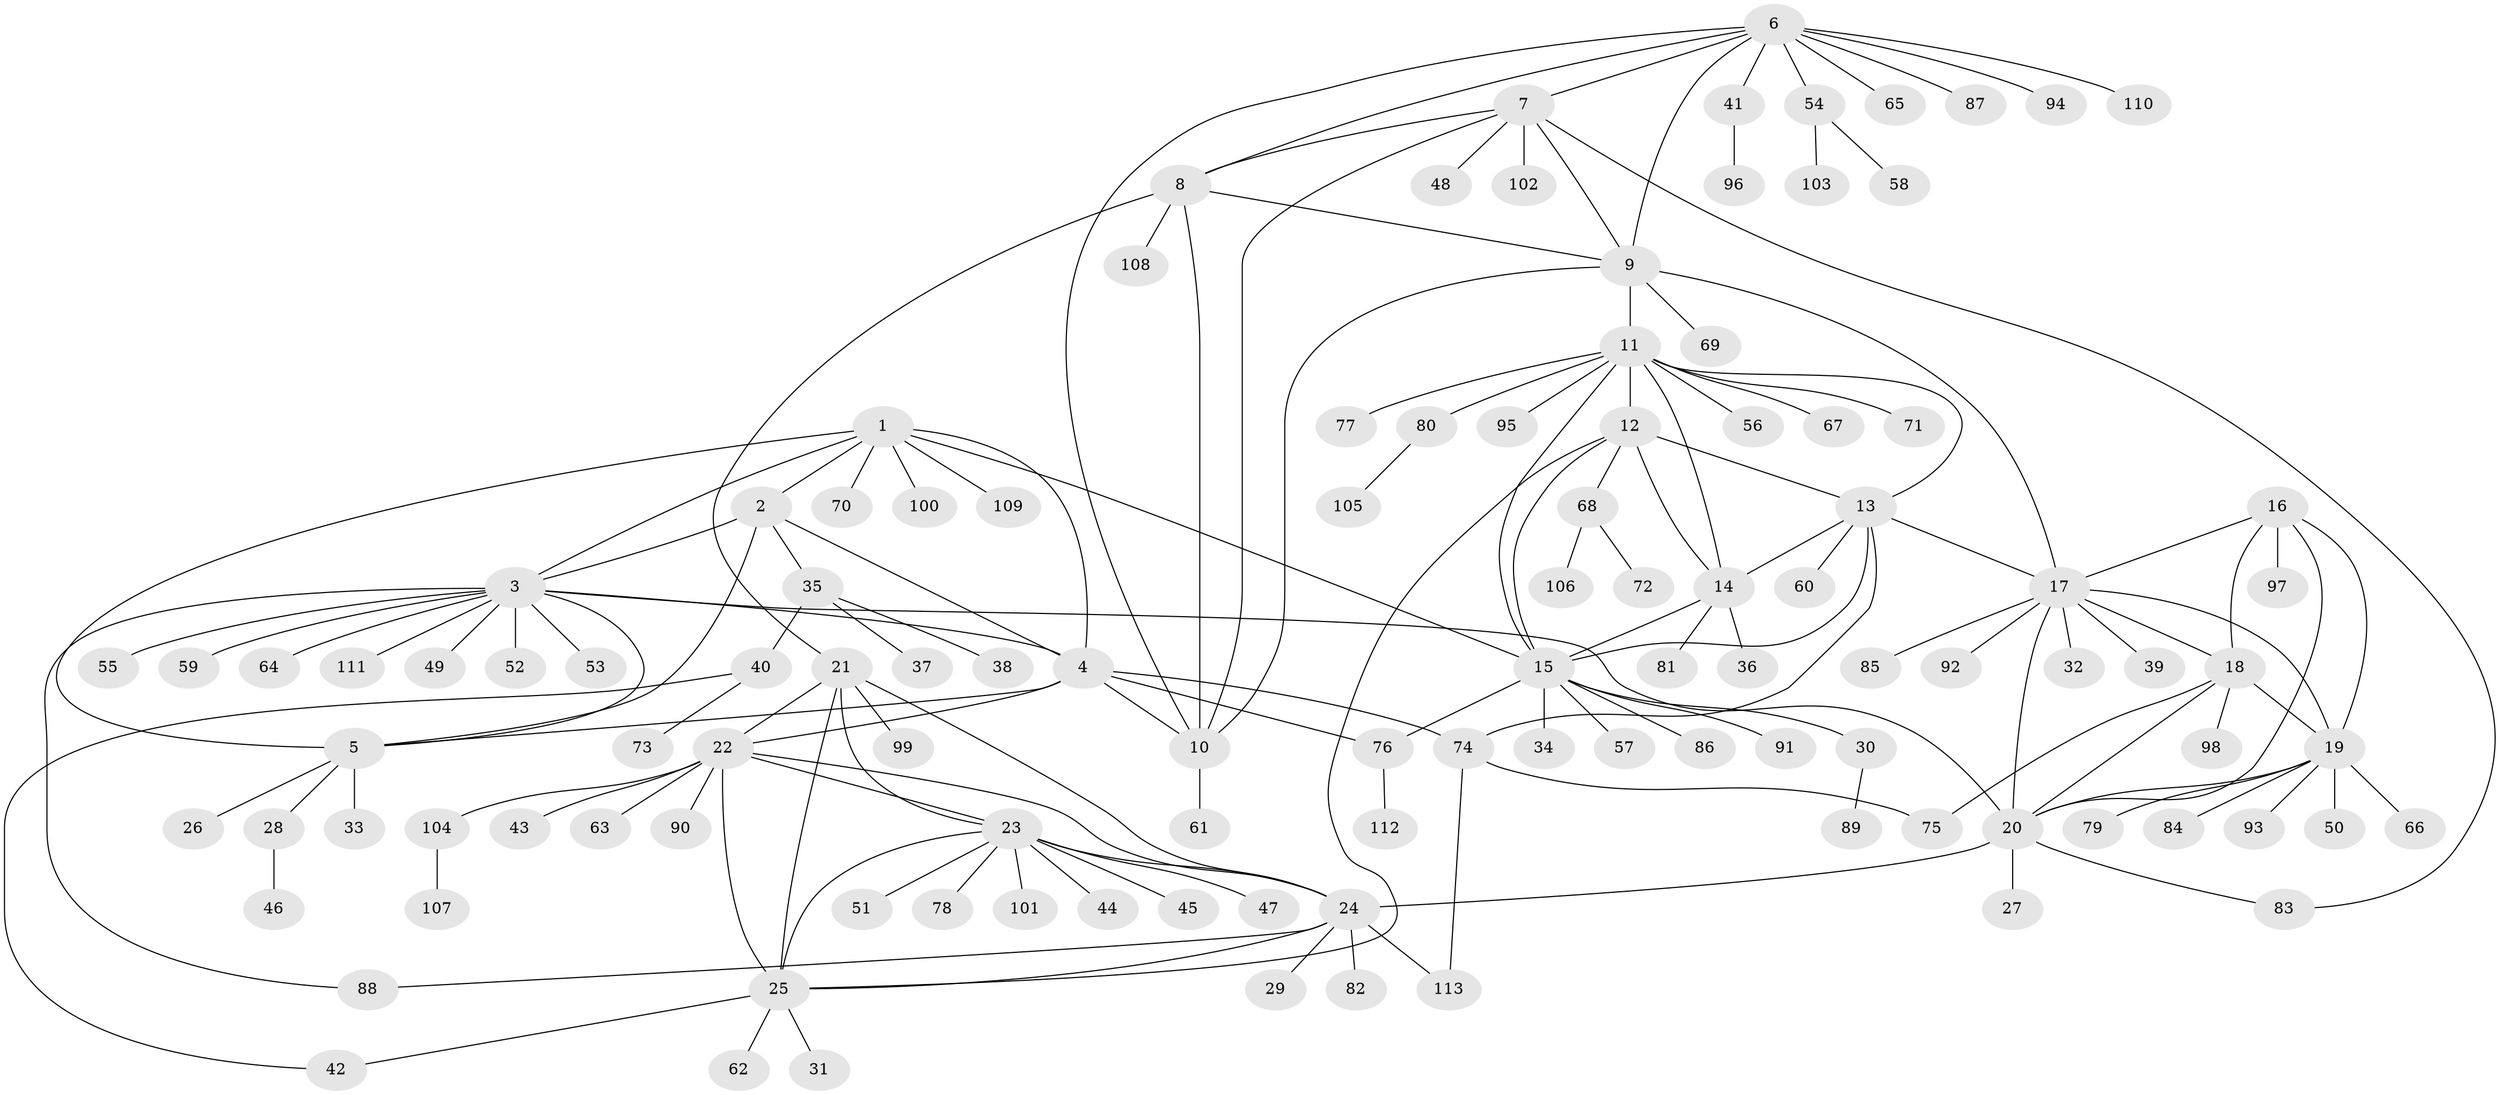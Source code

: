 // coarse degree distribution, {4: 0.1276595744680851, 9: 0.02127659574468085, 7: 0.10638297872340426, 5: 0.14893617021276595, 6: 0.10638297872340426, 8: 0.02127659574468085, 1: 0.2978723404255319, 3: 0.02127659574468085, 2: 0.14893617021276595}
// Generated by graph-tools (version 1.1) at 2025/52/03/04/25 22:52:44]
// undirected, 113 vertices, 155 edges
graph export_dot {
  node [color=gray90,style=filled];
  1;
  2;
  3;
  4;
  5;
  6;
  7;
  8;
  9;
  10;
  11;
  12;
  13;
  14;
  15;
  16;
  17;
  18;
  19;
  20;
  21;
  22;
  23;
  24;
  25;
  26;
  27;
  28;
  29;
  30;
  31;
  32;
  33;
  34;
  35;
  36;
  37;
  38;
  39;
  40;
  41;
  42;
  43;
  44;
  45;
  46;
  47;
  48;
  49;
  50;
  51;
  52;
  53;
  54;
  55;
  56;
  57;
  58;
  59;
  60;
  61;
  62;
  63;
  64;
  65;
  66;
  67;
  68;
  69;
  70;
  71;
  72;
  73;
  74;
  75;
  76;
  77;
  78;
  79;
  80;
  81;
  82;
  83;
  84;
  85;
  86;
  87;
  88;
  89;
  90;
  91;
  92;
  93;
  94;
  95;
  96;
  97;
  98;
  99;
  100;
  101;
  102;
  103;
  104;
  105;
  106;
  107;
  108;
  109;
  110;
  111;
  112;
  113;
  1 -- 2;
  1 -- 3;
  1 -- 4;
  1 -- 5;
  1 -- 15;
  1 -- 70;
  1 -- 100;
  1 -- 109;
  2 -- 3;
  2 -- 4;
  2 -- 5;
  2 -- 35;
  3 -- 4;
  3 -- 5;
  3 -- 20;
  3 -- 49;
  3 -- 52;
  3 -- 53;
  3 -- 55;
  3 -- 59;
  3 -- 64;
  3 -- 88;
  3 -- 111;
  4 -- 5;
  4 -- 10;
  4 -- 22;
  4 -- 74;
  4 -- 76;
  5 -- 26;
  5 -- 28;
  5 -- 33;
  6 -- 7;
  6 -- 8;
  6 -- 9;
  6 -- 10;
  6 -- 41;
  6 -- 54;
  6 -- 65;
  6 -- 87;
  6 -- 94;
  6 -- 110;
  7 -- 8;
  7 -- 9;
  7 -- 10;
  7 -- 48;
  7 -- 83;
  7 -- 102;
  8 -- 9;
  8 -- 10;
  8 -- 21;
  8 -- 108;
  9 -- 10;
  9 -- 11;
  9 -- 17;
  9 -- 69;
  10 -- 61;
  11 -- 12;
  11 -- 13;
  11 -- 14;
  11 -- 15;
  11 -- 56;
  11 -- 67;
  11 -- 71;
  11 -- 77;
  11 -- 80;
  11 -- 95;
  12 -- 13;
  12 -- 14;
  12 -- 15;
  12 -- 25;
  12 -- 68;
  13 -- 14;
  13 -- 15;
  13 -- 17;
  13 -- 60;
  13 -- 74;
  14 -- 15;
  14 -- 36;
  14 -- 81;
  15 -- 30;
  15 -- 34;
  15 -- 57;
  15 -- 76;
  15 -- 86;
  15 -- 91;
  16 -- 17;
  16 -- 18;
  16 -- 19;
  16 -- 20;
  16 -- 97;
  17 -- 18;
  17 -- 19;
  17 -- 20;
  17 -- 32;
  17 -- 39;
  17 -- 85;
  17 -- 92;
  18 -- 19;
  18 -- 20;
  18 -- 75;
  18 -- 98;
  19 -- 20;
  19 -- 50;
  19 -- 66;
  19 -- 79;
  19 -- 84;
  19 -- 93;
  20 -- 24;
  20 -- 27;
  20 -- 83;
  21 -- 22;
  21 -- 23;
  21 -- 24;
  21 -- 25;
  21 -- 99;
  22 -- 23;
  22 -- 24;
  22 -- 25;
  22 -- 43;
  22 -- 63;
  22 -- 90;
  22 -- 104;
  23 -- 24;
  23 -- 25;
  23 -- 44;
  23 -- 45;
  23 -- 47;
  23 -- 51;
  23 -- 78;
  23 -- 101;
  24 -- 25;
  24 -- 29;
  24 -- 82;
  24 -- 88;
  24 -- 113;
  25 -- 31;
  25 -- 42;
  25 -- 62;
  28 -- 46;
  30 -- 89;
  35 -- 37;
  35 -- 38;
  35 -- 40;
  40 -- 42;
  40 -- 73;
  41 -- 96;
  54 -- 58;
  54 -- 103;
  68 -- 72;
  68 -- 106;
  74 -- 75;
  74 -- 113;
  76 -- 112;
  80 -- 105;
  104 -- 107;
}
